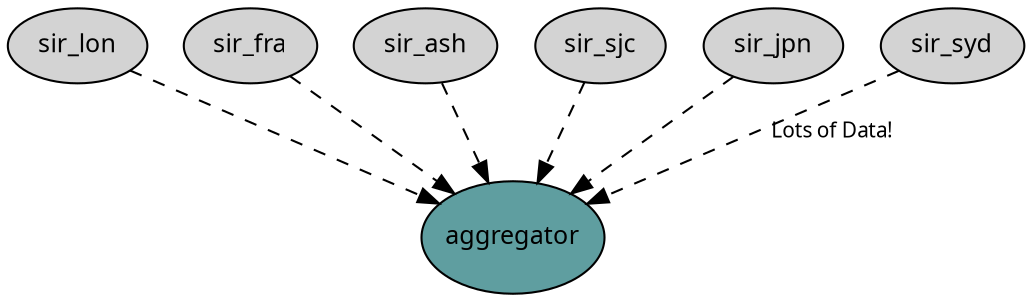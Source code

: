digraph SIR {
    graph [truecolor=True, bgcolor="#ffffff5f"]
    node [shape="ellipse", style="rounded,filled", fontname="Source Code Pro", fontsize=12]
    edge [fontname="Source Code Pro", fontsize=10, style=dashed]

    aggregator[fillcolor="#5F9EA0", height=0.75, width=0.75];

    sir_lon -> aggregator;
    sir_fra -> aggregator;
    sir_ash -> aggregator;
    sir_sjc -> aggregator;
    sir_jpn -> aggregator;
    sir_syd -> aggregator[label="Lots of Data!"];


}
